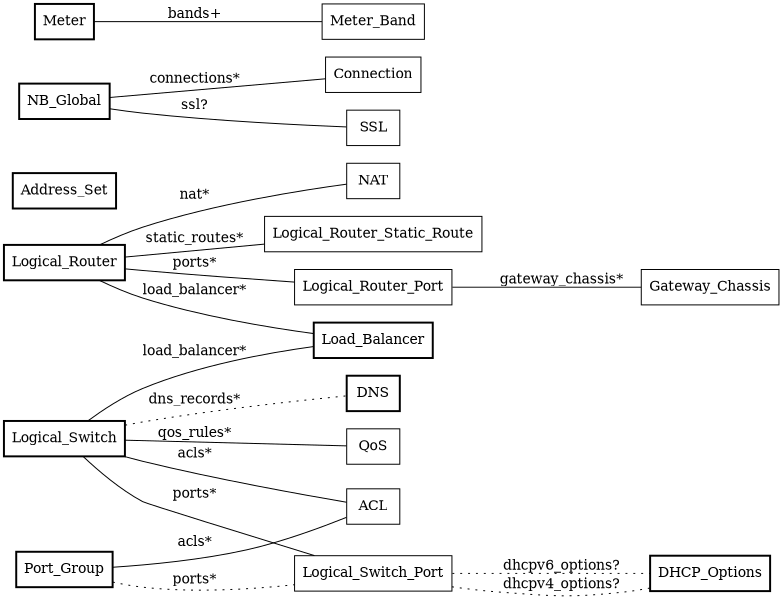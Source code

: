 digraph OVN_Northbound {
	rankdir=LR;
	size="6.5,4";
	margin="0";
	node [shape=box];
	edge [dir=none, arrowhead=none, arrowtail=none];
	Load_Balancer [style=bold];
	Logical_Switch_Port [];
	Logical_Switch_Port -> DHCP_Options [style=dotted, label="dhcpv6_options?"];
	Logical_Switch_Port -> DHCP_Options [style=dotted, label="dhcpv4_options?"];
	Address_Set [style=bold];
	NB_Global [style=bold];
	NB_Global -> Connection [label="connections*"];
	NB_Global -> SSL [label="ssl?"];
	QoS [];
	DNS [style=bold];
	Meter_Band [];
	Logical_Router_Static_Route [];
	Logical_Router_Port [];
	Logical_Router_Port -> Gateway_Chassis [label="gateway_chassis*"];
	Logical_Router [style=bold];
	Logical_Router -> Load_Balancer [label="load_balancer*"];
	Logical_Router -> Logical_Router_Static_Route [label="static_routes*"];
	Logical_Router -> Logical_Router_Port [label="ports*"];
	Logical_Router -> NAT [label="nat*"];
	Meter [style=bold];
	Meter -> Meter_Band [label="bands+"];
	Port_Group [style=bold];
	Port_Group -> ACL [label="acls*"];
	Port_Group -> Logical_Switch_Port [style=dotted, label="ports*"];
	SSL [];
	Connection [];
	Logical_Switch [style=bold];
	Logical_Switch -> Load_Balancer [label="load_balancer*"];
	Logical_Switch -> DNS [style=dotted, label="dns_records*"];
	Logical_Switch -> QoS [label="qos_rules*"];
	Logical_Switch -> ACL [label="acls*"];
	Logical_Switch -> Logical_Switch_Port [label="ports*"];
	NAT [];
	Gateway_Chassis [];
	ACL [];
	DHCP_Options [style=bold];
}

